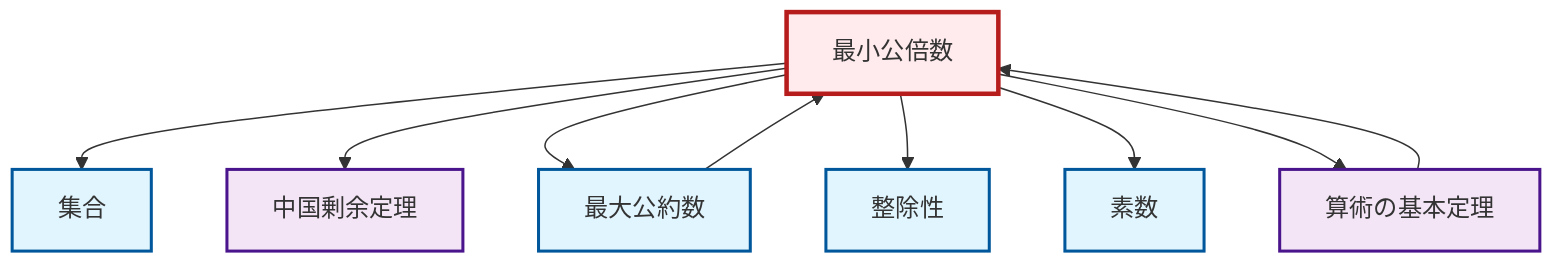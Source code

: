 graph TD
    classDef definition fill:#e1f5fe,stroke:#01579b,stroke-width:2px
    classDef theorem fill:#f3e5f5,stroke:#4a148c,stroke-width:2px
    classDef axiom fill:#fff3e0,stroke:#e65100,stroke-width:2px
    classDef example fill:#e8f5e9,stroke:#1b5e20,stroke-width:2px
    classDef current fill:#ffebee,stroke:#b71c1c,stroke-width:3px
    def-lcm["最小公倍数"]:::definition
    def-prime["素数"]:::definition
    def-divisibility["整除性"]:::definition
    def-set["集合"]:::definition
    thm-fundamental-arithmetic["算術の基本定理"]:::theorem
    def-gcd["最大公約数"]:::definition
    thm-chinese-remainder["中国剰余定理"]:::theorem
    thm-fundamental-arithmetic --> def-lcm
    def-lcm --> def-set
    def-lcm --> thm-chinese-remainder
    def-lcm --> def-gcd
    def-lcm --> def-divisibility
    def-lcm --> def-prime
    def-gcd --> def-lcm
    def-lcm --> thm-fundamental-arithmetic
    class def-lcm current